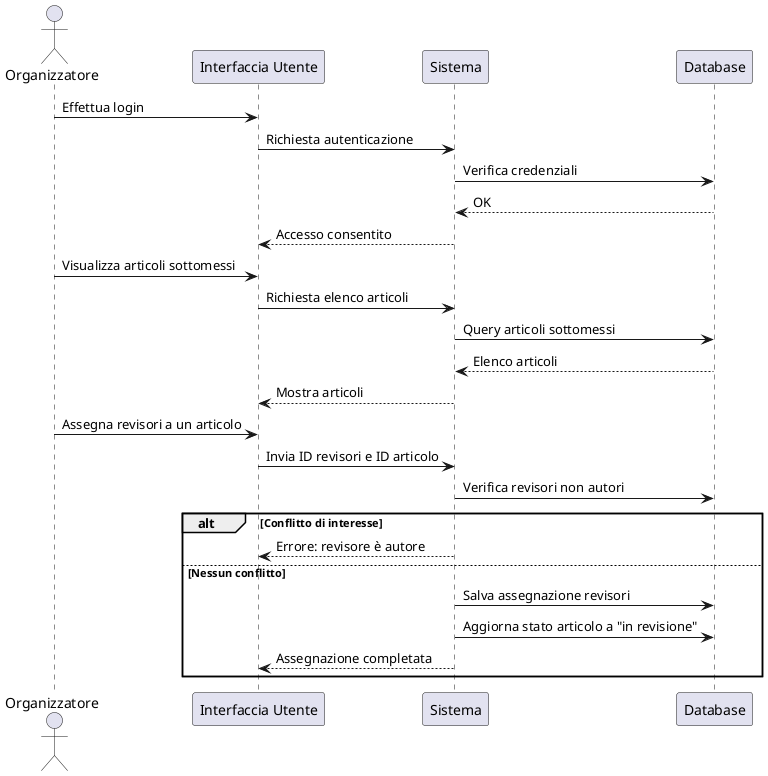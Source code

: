 @startuml
actor Organizzatore
participant "Interfaccia Utente" as UI
participant "Sistema" as Sistema
participant "Database" as DB

Organizzatore -> UI : Effettua login
UI -> Sistema : Richiesta autenticazione
Sistema -> DB : Verifica credenziali
DB --> Sistema : OK
Sistema --> UI : Accesso consentito

Organizzatore -> UI : Visualizza articoli sottomessi
UI -> Sistema : Richiesta elenco articoli
Sistema -> DB : Query articoli sottomessi
DB --> Sistema : Elenco articoli
Sistema --> UI : Mostra articoli

Organizzatore -> UI : Assegna revisori a un articolo
UI -> Sistema : Invia ID revisori e ID articolo
Sistema -> DB : Verifica revisori non autori
alt Conflitto di interesse
    Sistema --> UI : Errore: revisore è autore
else Nessun conflitto
    Sistema -> DB : Salva assegnazione revisori
    Sistema -> DB : Aggiorna stato articolo a "in revisione"
    Sistema --> UI : Assegnazione completata
end

@enduml
